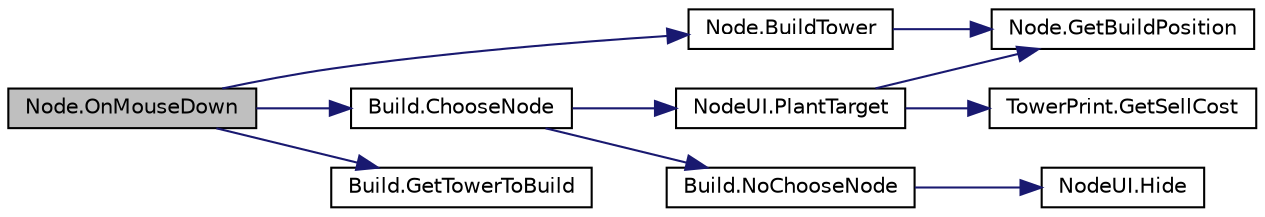 digraph "Node.OnMouseDown"
{
 // LATEX_PDF_SIZE
  edge [fontname="Helvetica",fontsize="10",labelfontname="Helvetica",labelfontsize="10"];
  node [fontname="Helvetica",fontsize="10",shape=record];
  rankdir="LR";
  Node1 [label="Node.OnMouseDown",height=0.2,width=0.4,color="black", fillcolor="grey75", style="filled", fontcolor="black",tooltip=" "];
  Node1 -> Node2 [color="midnightblue",fontsize="10",style="solid",fontname="Helvetica"];
  Node2 [label="Node.BuildTower",height=0.2,width=0.4,color="black", fillcolor="white", style="filled",URL="$class_node.html#abb3d63a9b67c975d46a06ad2b7504319",tooltip="Функция для постройки башни на поле игры"];
  Node2 -> Node3 [color="midnightblue",fontsize="10",style="solid",fontname="Helvetica"];
  Node3 [label="Node.GetBuildPosition",height=0.2,width=0.4,color="black", fillcolor="white", style="filled",URL="$class_node.html#afa0fce3455cabf190ff038f3b677a723",tooltip=" "];
  Node1 -> Node4 [color="midnightblue",fontsize="10",style="solid",fontname="Helvetica"];
  Node4 [label="Build.ChooseNode",height=0.2,width=0.4,color="black", fillcolor="white", style="filled",URL="$class_build.html#a3ca1e9582eb316849ae3d70ff3f53217",tooltip="Функция выбора поля игры для постройки башни"];
  Node4 -> Node5 [color="midnightblue",fontsize="10",style="solid",fontname="Helvetica"];
  Node5 [label="Build.NoChooseNode",height=0.2,width=0.4,color="black", fillcolor="white", style="filled",URL="$class_build.html#aeae6c6f630f056513c6aba8bbbc8f6d8",tooltip="Функция отмены выбора поля игры"];
  Node5 -> Node6 [color="midnightblue",fontsize="10",style="solid",fontname="Helvetica"];
  Node6 [label="NodeUI.Hide",height=0.2,width=0.4,color="black", fillcolor="white", style="filled",URL="$class_node_u_i.html#aa5077f5b0ae947b814e19ee9b17a2817",tooltip="Функция для снятия панели"];
  Node4 -> Node7 [color="midnightblue",fontsize="10",style="solid",fontname="Helvetica"];
  Node7 [label="NodeUI.PlantTarget",height=0.2,width=0.4,color="black", fillcolor="white", style="filled",URL="$class_node_u_i.html#acf78428585995a7b0797e38343401036",tooltip="Функция вызова панели для улучшения или продажи"];
  Node7 -> Node3 [color="midnightblue",fontsize="10",style="solid",fontname="Helvetica"];
  Node7 -> Node8 [color="midnightblue",fontsize="10",style="solid",fontname="Helvetica"];
  Node8 [label="TowerPrint.GetSellCost",height=0.2,width=0.4,color="black", fillcolor="white", style="filled",URL="$class_tower_print.html#a3587bd5d8bdb57b3fae4eb762d92bd03",tooltip="Функция выбора количества полученых денег с продажи башни"];
  Node1 -> Node9 [color="midnightblue",fontsize="10",style="solid",fontname="Helvetica"];
  Node9 [label="Build.GetTowerToBuild",height=0.2,width=0.4,color="black", fillcolor="white", style="filled",URL="$class_build.html#a954750de334ad33d11b9c250838e097c",tooltip=" "];
}
